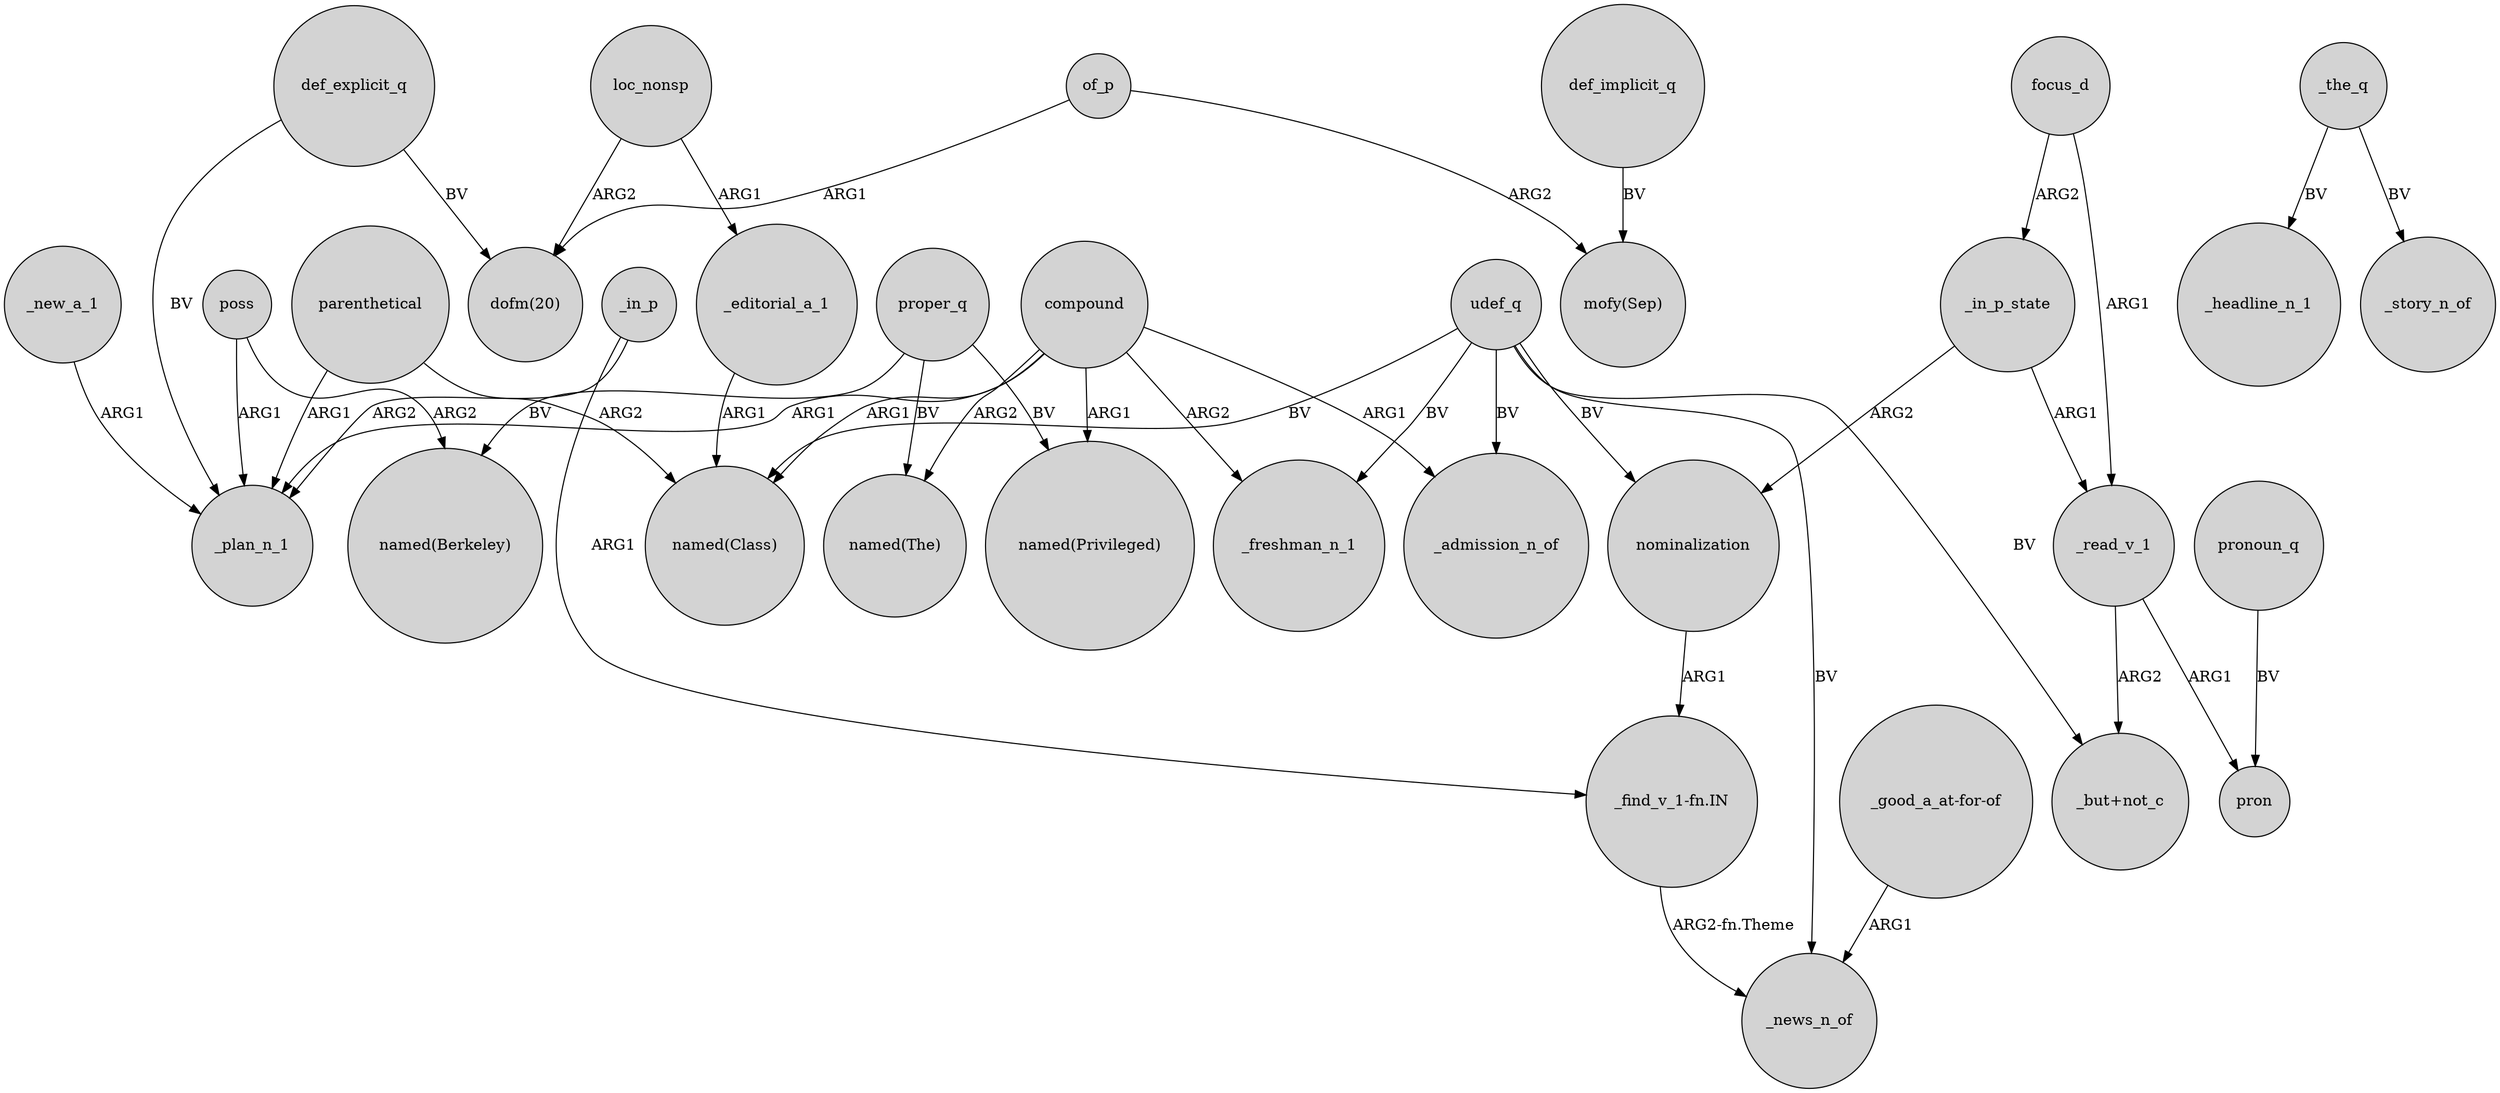 digraph {
	node [shape=circle style=filled]
	poss -> _plan_n_1 [label=ARG1]
	loc_nonsp -> "dofm(20)" [label=ARG2]
	parenthetical -> _plan_n_1 [label=ARG1]
	compound -> "named(The)" [label=ARG2]
	"_find_v_1-fn.IN" -> _news_n_of [label="ARG2-fn.Theme"]
	of_p -> "dofm(20)" [label=ARG1]
	udef_q -> "_but+not_c" [label=BV]
	proper_q -> "named(Berkeley)" [label=BV]
	compound -> _admission_n_of [label=ARG1]
	_new_a_1 -> _plan_n_1 [label=ARG1]
	focus_d -> _in_p_state [label=ARG2]
	def_explicit_q -> _plan_n_1 [label=BV]
	_the_q -> _headline_n_1 [label=BV]
	compound -> _freshman_n_1 [label=ARG2]
	compound -> _plan_n_1 [label=ARG1]
	"_good_a_at-for-of" -> _news_n_of [label=ARG1]
	_editorial_a_1 -> "named(Class)" [label=ARG1]
	of_p -> "mofy(Sep)" [label=ARG2]
	poss -> "named(Berkeley)" [label=ARG2]
	udef_q -> _admission_n_of [label=BV]
	nominalization -> "_find_v_1-fn.IN" [label=ARG1]
	focus_d -> _read_v_1 [label=ARG1]
	pronoun_q -> pron [label=BV]
	_in_p_state -> _read_v_1 [label=ARG1]
	udef_q -> "named(Class)" [label=BV]
	def_implicit_q -> "mofy(Sep)" [label=BV]
	_the_q -> _story_n_of [label=BV]
	_in_p -> "_find_v_1-fn.IN" [label=ARG1]
	_in_p_state -> nominalization [label=ARG2]
	udef_q -> _freshman_n_1 [label=BV]
	udef_q -> nominalization [label=BV]
	proper_q -> "named(The)" [label=BV]
	_read_v_1 -> "_but+not_c" [label=ARG2]
	def_explicit_q -> "dofm(20)" [label=BV]
	_read_v_1 -> pron [label=ARG1]
	udef_q -> _news_n_of [label=BV]
	parenthetical -> "named(Class)" [label=ARG2]
	compound -> "named(Privileged)" [label=ARG1]
	_in_p -> _plan_n_1 [label=ARG2]
	proper_q -> "named(Privileged)" [label=BV]
	loc_nonsp -> _editorial_a_1 [label=ARG1]
	compound -> "named(Class)" [label=ARG1]
}
